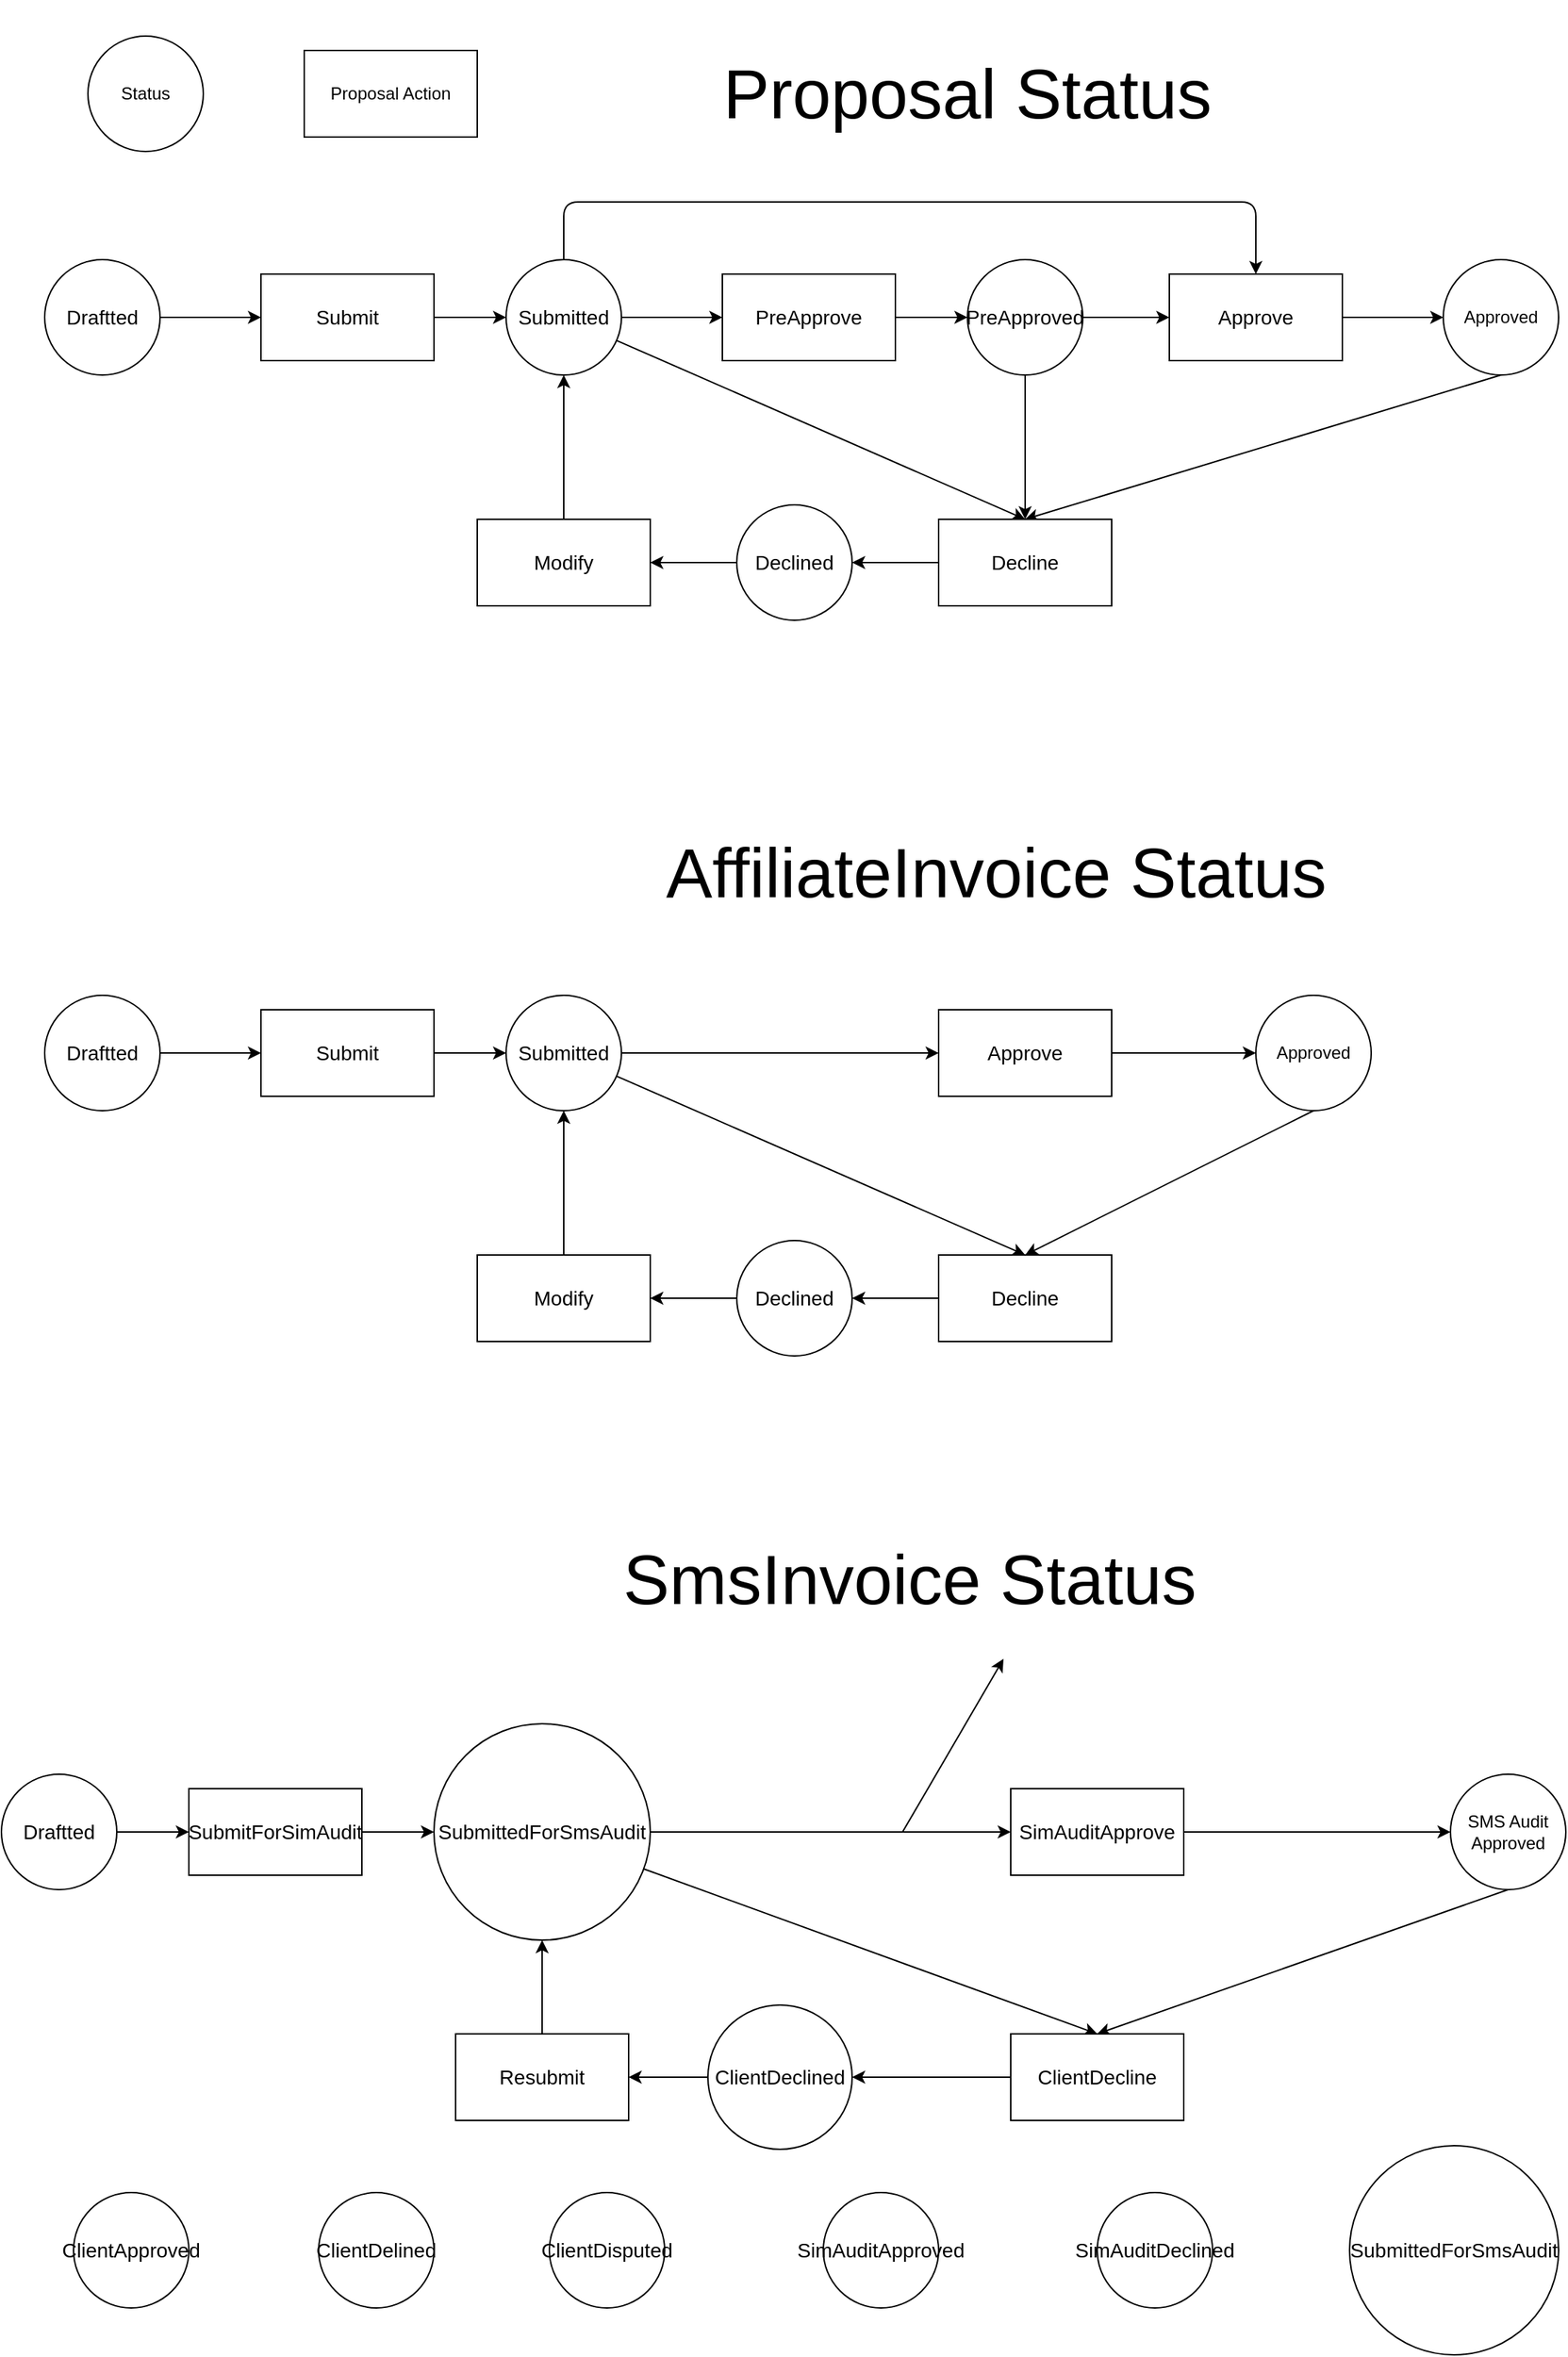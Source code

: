 <mxfile>
    <diagram id="3gBDNnQNLf6MVij4jYHM" name="Page-1">
        <mxGraphModel dx="1374" dy="764" grid="1" gridSize="10" guides="1" tooltips="1" connect="1" arrows="1" fold="1" page="1" pageScale="1" pageWidth="1100" pageHeight="850" math="0" shadow="0">
            <root>
                <mxCell id="0"/>
                <mxCell id="1" parent="0"/>
                <mxCell id="2" value="&lt;font style=&quot;font-size: 48px&quot;&gt;Proposal Status&lt;/font&gt;" style="text;html=1;strokeColor=none;fillColor=none;align=center;verticalAlign=middle;whiteSpace=wrap;rounded=0;" parent="1" vertex="1">
                    <mxGeometry x="470" y="40" width="400" height="130" as="geometry"/>
                </mxCell>
                <mxCell id="3" value="Status" style="ellipse;whiteSpace=wrap;html=1;aspect=fixed;" parent="1" vertex="1">
                    <mxGeometry x="60" y="65" width="80" height="80" as="geometry"/>
                </mxCell>
                <mxCell id="4" value="Proposal Action" style="rounded=0;whiteSpace=wrap;html=1;" parent="1" vertex="1">
                    <mxGeometry x="210" y="75" width="120" height="60" as="geometry"/>
                </mxCell>
                <mxCell id="18" style="edgeStyle=none;html=1;entryX=0;entryY=0.5;entryDx=0;entryDy=0;" parent="1" source="5" target="6" edge="1">
                    <mxGeometry relative="1" as="geometry"/>
                </mxCell>
                <mxCell id="5" value="&lt;font style=&quot;font-size: 14px&quot;&gt;Draftted&lt;/font&gt;" style="ellipse;whiteSpace=wrap;html=1;aspect=fixed;" parent="1" vertex="1">
                    <mxGeometry x="30" y="220" width="80" height="80" as="geometry"/>
                </mxCell>
                <mxCell id="19" style="edgeStyle=none;html=1;entryX=0;entryY=0.5;entryDx=0;entryDy=0;" parent="1" source="6" target="7" edge="1">
                    <mxGeometry relative="1" as="geometry"/>
                </mxCell>
                <mxCell id="6" value="&lt;font style=&quot;font-size: 14px&quot;&gt;Submit&lt;/font&gt;" style="rounded=0;whiteSpace=wrap;html=1;" parent="1" vertex="1">
                    <mxGeometry x="180" y="230" width="120" height="60" as="geometry"/>
                </mxCell>
                <mxCell id="23" style="edgeStyle=none;html=1;entryX=0;entryY=0.5;entryDx=0;entryDy=0;" parent="1" source="7" target="22" edge="1">
                    <mxGeometry relative="1" as="geometry">
                        <Array as="points"/>
                    </mxGeometry>
                </mxCell>
                <mxCell id="30" style="edgeStyle=none;html=1;entryX=0.5;entryY=0;entryDx=0;entryDy=0;" parent="1" source="7" target="28" edge="1">
                    <mxGeometry relative="1" as="geometry"/>
                </mxCell>
                <mxCell id="39" style="edgeStyle=none;html=1;entryX=0.5;entryY=0;entryDx=0;entryDy=0;" parent="1" source="7" target="25" edge="1">
                    <mxGeometry relative="1" as="geometry">
                        <Array as="points">
                            <mxPoint x="390" y="180"/>
                            <mxPoint x="630" y="180"/>
                            <mxPoint x="870" y="180"/>
                        </Array>
                    </mxGeometry>
                </mxCell>
                <mxCell id="7" value="&lt;font style=&quot;font-size: 14px&quot;&gt;Submitted&lt;/font&gt;" style="ellipse;whiteSpace=wrap;html=1;aspect=fixed;" parent="1" vertex="1">
                    <mxGeometry x="350" y="220" width="80" height="80" as="geometry"/>
                </mxCell>
                <mxCell id="10" value="Approved" style="ellipse;whiteSpace=wrap;html=1;aspect=fixed;" parent="1" vertex="1">
                    <mxGeometry x="1000" y="220" width="80" height="80" as="geometry"/>
                </mxCell>
                <mxCell id="38" style="edgeStyle=none;html=1;entryX=1;entryY=0.5;entryDx=0;entryDy=0;" parent="1" source="15" target="36" edge="1">
                    <mxGeometry relative="1" as="geometry"/>
                </mxCell>
                <mxCell id="15" value="&lt;font style=&quot;font-size: 14px&quot;&gt;Declined&lt;/font&gt;" style="ellipse;whiteSpace=wrap;html=1;aspect=fixed;" parent="1" vertex="1">
                    <mxGeometry x="510" y="390" width="80" height="80" as="geometry"/>
                </mxCell>
                <mxCell id="26" style="edgeStyle=none;html=1;entryX=0;entryY=0.5;entryDx=0;entryDy=0;" parent="1" source="17" target="25" edge="1">
                    <mxGeometry relative="1" as="geometry"/>
                </mxCell>
                <mxCell id="32" style="edgeStyle=none;html=1;entryX=0.5;entryY=0;entryDx=0;entryDy=0;" parent="1" source="17" target="28" edge="1">
                    <mxGeometry relative="1" as="geometry"/>
                </mxCell>
                <mxCell id="17" value="&lt;font style=&quot;font-size: 14px&quot;&gt;PreApproved&lt;/font&gt;" style="ellipse;whiteSpace=wrap;html=1;aspect=fixed;" parent="1" vertex="1">
                    <mxGeometry x="670" y="220" width="80" height="80" as="geometry"/>
                </mxCell>
                <mxCell id="24" style="edgeStyle=none;html=1;entryX=0;entryY=0.5;entryDx=0;entryDy=0;" parent="1" source="22" target="17" edge="1">
                    <mxGeometry relative="1" as="geometry">
                        <mxPoint x="690" y="140" as="targetPoint"/>
                    </mxGeometry>
                </mxCell>
                <mxCell id="22" value="&lt;font style=&quot;font-size: 14px&quot;&gt;PreApprove&lt;/font&gt;" style="rounded=0;whiteSpace=wrap;html=1;" parent="1" vertex="1">
                    <mxGeometry x="500" y="230" width="120" height="60" as="geometry"/>
                </mxCell>
                <mxCell id="27" style="edgeStyle=none;html=1;entryX=0;entryY=0.5;entryDx=0;entryDy=0;" parent="1" source="25" target="10" edge="1">
                    <mxGeometry relative="1" as="geometry"/>
                </mxCell>
                <mxCell id="33" style="edgeStyle=none;html=1;entryX=0.5;entryY=0;entryDx=0;entryDy=0;exitX=0.5;exitY=1;exitDx=0;exitDy=0;" parent="1" source="10" target="28" edge="1">
                    <mxGeometry relative="1" as="geometry"/>
                </mxCell>
                <mxCell id="25" value="&lt;font style=&quot;font-size: 14px&quot;&gt;Approve&lt;/font&gt;" style="rounded=0;whiteSpace=wrap;html=1;" parent="1" vertex="1">
                    <mxGeometry x="810" y="230" width="120" height="60" as="geometry"/>
                </mxCell>
                <mxCell id="31" style="edgeStyle=none;html=1;" parent="1" source="28" target="15" edge="1">
                    <mxGeometry relative="1" as="geometry"/>
                </mxCell>
                <mxCell id="28" value="&lt;font style=&quot;font-size: 14px&quot;&gt;Decline&lt;br&gt;&lt;/font&gt;" style="rounded=0;whiteSpace=wrap;html=1;" parent="1" vertex="1">
                    <mxGeometry x="650" y="400" width="120" height="60" as="geometry"/>
                </mxCell>
                <mxCell id="37" style="edgeStyle=none;html=1;entryX=0.5;entryY=1;entryDx=0;entryDy=0;" parent="1" source="36" target="7" edge="1">
                    <mxGeometry relative="1" as="geometry"/>
                </mxCell>
                <mxCell id="36" value="&lt;font style=&quot;font-size: 14px&quot;&gt;Modify&lt;/font&gt;" style="rounded=0;whiteSpace=wrap;html=1;" parent="1" vertex="1">
                    <mxGeometry x="330" y="400" width="120" height="60" as="geometry"/>
                </mxCell>
                <mxCell id="40" style="edgeStyle=none;html=1;entryX=0;entryY=0.5;entryDx=0;entryDy=0;" edge="1" parent="1" source="41" target="43">
                    <mxGeometry relative="1" as="geometry"/>
                </mxCell>
                <mxCell id="41" value="&lt;font style=&quot;font-size: 14px&quot;&gt;Draftted&lt;/font&gt;" style="ellipse;whiteSpace=wrap;html=1;aspect=fixed;" vertex="1" parent="1">
                    <mxGeometry x="30" y="730" width="80" height="80" as="geometry"/>
                </mxCell>
                <mxCell id="42" style="edgeStyle=none;html=1;entryX=0;entryY=0.5;entryDx=0;entryDy=0;" edge="1" parent="1" source="43" target="47">
                    <mxGeometry relative="1" as="geometry"/>
                </mxCell>
                <mxCell id="43" value="&lt;font style=&quot;font-size: 14px&quot;&gt;Submit&lt;/font&gt;" style="rounded=0;whiteSpace=wrap;html=1;" vertex="1" parent="1">
                    <mxGeometry x="180" y="740" width="120" height="60" as="geometry"/>
                </mxCell>
                <mxCell id="44" style="edgeStyle=none;html=1;entryX=0;entryY=0.5;entryDx=0;entryDy=0;" edge="1" parent="1" source="47" target="58">
                    <mxGeometry relative="1" as="geometry">
                        <Array as="points"/>
                        <mxPoint x="500" y="770" as="targetPoint"/>
                    </mxGeometry>
                </mxCell>
                <mxCell id="45" style="edgeStyle=none;html=1;entryX=0.5;entryY=0;entryDx=0;entryDy=0;" edge="1" parent="1" source="47" target="60">
                    <mxGeometry relative="1" as="geometry"/>
                </mxCell>
                <mxCell id="47" value="&lt;font style=&quot;font-size: 14px&quot;&gt;Submitted&lt;/font&gt;" style="ellipse;whiteSpace=wrap;html=1;aspect=fixed;" vertex="1" parent="1">
                    <mxGeometry x="350" y="730" width="80" height="80" as="geometry"/>
                </mxCell>
                <mxCell id="48" value="Approved" style="ellipse;whiteSpace=wrap;html=1;aspect=fixed;" vertex="1" parent="1">
                    <mxGeometry x="870" y="730" width="80" height="80" as="geometry"/>
                </mxCell>
                <mxCell id="49" style="edgeStyle=none;html=1;entryX=1;entryY=0.5;entryDx=0;entryDy=0;" edge="1" parent="1" source="50" target="62">
                    <mxGeometry relative="1" as="geometry"/>
                </mxCell>
                <mxCell id="50" value="&lt;font style=&quot;font-size: 14px&quot;&gt;Declined&lt;/font&gt;" style="ellipse;whiteSpace=wrap;html=1;aspect=fixed;" vertex="1" parent="1">
                    <mxGeometry x="510" y="900" width="80" height="80" as="geometry"/>
                </mxCell>
                <mxCell id="56" style="edgeStyle=none;html=1;entryX=0;entryY=0.5;entryDx=0;entryDy=0;" edge="1" parent="1" source="58" target="48">
                    <mxGeometry relative="1" as="geometry"/>
                </mxCell>
                <mxCell id="57" style="edgeStyle=none;html=1;entryX=0.5;entryY=0;entryDx=0;entryDy=0;exitX=0.5;exitY=1;exitDx=0;exitDy=0;" edge="1" parent="1" source="48" target="60">
                    <mxGeometry relative="1" as="geometry"/>
                </mxCell>
                <mxCell id="58" value="&lt;font style=&quot;font-size: 14px&quot;&gt;Approve&lt;/font&gt;" style="rounded=0;whiteSpace=wrap;html=1;" vertex="1" parent="1">
                    <mxGeometry x="650" y="740" width="120" height="60" as="geometry"/>
                </mxCell>
                <mxCell id="59" style="edgeStyle=none;html=1;" edge="1" parent="1" source="60" target="50">
                    <mxGeometry relative="1" as="geometry"/>
                </mxCell>
                <mxCell id="60" value="&lt;font style=&quot;font-size: 14px&quot;&gt;Decline&lt;br&gt;&lt;/font&gt;" style="rounded=0;whiteSpace=wrap;html=1;" vertex="1" parent="1">
                    <mxGeometry x="650" y="910" width="120" height="60" as="geometry"/>
                </mxCell>
                <mxCell id="61" style="edgeStyle=none;html=1;entryX=0.5;entryY=1;entryDx=0;entryDy=0;" edge="1" parent="1" source="62" target="47">
                    <mxGeometry relative="1" as="geometry"/>
                </mxCell>
                <mxCell id="62" value="&lt;font style=&quot;font-size: 14px&quot;&gt;Modify&lt;/font&gt;" style="rounded=0;whiteSpace=wrap;html=1;" vertex="1" parent="1">
                    <mxGeometry x="330" y="910" width="120" height="60" as="geometry"/>
                </mxCell>
                <mxCell id="63" value="&lt;font style=&quot;font-size: 48px&quot;&gt;AffiliateInvoice Status&lt;/font&gt;" style="text;html=1;strokeColor=none;fillColor=none;align=center;verticalAlign=middle;whiteSpace=wrap;rounded=0;" vertex="1" parent="1">
                    <mxGeometry x="430" y="580" width="520" height="130" as="geometry"/>
                </mxCell>
                <mxCell id="64" style="edgeStyle=none;html=1;entryX=0;entryY=0.5;entryDx=0;entryDy=0;" edge="1" parent="1" source="65" target="67">
                    <mxGeometry relative="1" as="geometry"/>
                </mxCell>
                <mxCell id="65" value="&lt;font style=&quot;font-size: 14px&quot;&gt;Draftted&lt;/font&gt;" style="ellipse;whiteSpace=wrap;html=1;aspect=fixed;" vertex="1" parent="1">
                    <mxGeometry y="1270" width="80" height="80" as="geometry"/>
                </mxCell>
                <mxCell id="66" style="edgeStyle=none;html=1;entryX=0;entryY=0.5;entryDx=0;entryDy=0;" edge="1" parent="1" source="67" target="71">
                    <mxGeometry relative="1" as="geometry"/>
                </mxCell>
                <mxCell id="67" value="&lt;font style=&quot;font-size: 14px&quot;&gt;SubmitForSimAudit&lt;/font&gt;" style="rounded=0;whiteSpace=wrap;html=1;" vertex="1" parent="1">
                    <mxGeometry x="130" y="1280" width="120" height="60" as="geometry"/>
                </mxCell>
                <mxCell id="68" style="edgeStyle=none;html=1;entryX=0;entryY=0.5;entryDx=0;entryDy=0;" edge="1" parent="1" source="71" target="82">
                    <mxGeometry relative="1" as="geometry">
                        <Array as="points"/>
                        <mxPoint x="505" y="1310" as="targetPoint"/>
                    </mxGeometry>
                </mxCell>
                <mxCell id="69" style="edgeStyle=none;html=1;entryX=0.5;entryY=0;entryDx=0;entryDy=0;" edge="1" parent="1" source="71" target="84">
                    <mxGeometry relative="1" as="geometry"/>
                </mxCell>
                <mxCell id="71" value="&lt;span style=&quot;font-size: 14px&quot;&gt;SubmittedForSmsAudit&lt;/span&gt;" style="ellipse;whiteSpace=wrap;html=1;aspect=fixed;" vertex="1" parent="1">
                    <mxGeometry x="300" y="1235" width="150" height="150" as="geometry"/>
                </mxCell>
                <mxCell id="72" value="SMS Audit Approved" style="ellipse;whiteSpace=wrap;html=1;aspect=fixed;" vertex="1" parent="1">
                    <mxGeometry x="1005" y="1270" width="80" height="80" as="geometry"/>
                </mxCell>
                <mxCell id="73" style="edgeStyle=none;html=1;entryX=1;entryY=0.5;entryDx=0;entryDy=0;" edge="1" parent="1" source="74" target="86">
                    <mxGeometry relative="1" as="geometry"/>
                </mxCell>
                <mxCell id="74" value="&lt;font style=&quot;font-size: 14px&quot;&gt;ClientDeclined&lt;/font&gt;" style="ellipse;whiteSpace=wrap;html=1;aspect=fixed;" vertex="1" parent="1">
                    <mxGeometry x="490" y="1430" width="100" height="100" as="geometry"/>
                </mxCell>
                <mxCell id="78" style="edgeStyle=none;html=1;entryX=0;entryY=0.5;entryDx=0;entryDy=0;" edge="1" parent="1" target="77">
                    <mxGeometry relative="1" as="geometry">
                        <mxPoint x="695" y="1190" as="targetPoint"/>
                        <mxPoint x="625" y="1310" as="sourcePoint"/>
                    </mxGeometry>
                </mxCell>
                <mxCell id="80" style="edgeStyle=none;html=1;entryX=0;entryY=0.5;entryDx=0;entryDy=0;" edge="1" parent="1" source="82" target="72">
                    <mxGeometry relative="1" as="geometry"/>
                </mxCell>
                <mxCell id="81" style="edgeStyle=none;html=1;entryX=0.5;entryY=0;entryDx=0;entryDy=0;exitX=0.5;exitY=1;exitDx=0;exitDy=0;" edge="1" parent="1" source="72" target="84">
                    <mxGeometry relative="1" as="geometry"/>
                </mxCell>
                <mxCell id="82" value="&lt;font style=&quot;font-size: 14px&quot;&gt;SimAuditApprove&lt;/font&gt;" style="rounded=0;whiteSpace=wrap;html=1;" vertex="1" parent="1">
                    <mxGeometry x="700" y="1280" width="120" height="60" as="geometry"/>
                </mxCell>
                <mxCell id="83" style="edgeStyle=none;html=1;" edge="1" parent="1" source="84" target="74">
                    <mxGeometry relative="1" as="geometry"/>
                </mxCell>
                <mxCell id="84" value="&lt;font style=&quot;font-size: 14px&quot;&gt;ClientDecline&lt;br&gt;&lt;/font&gt;" style="rounded=0;whiteSpace=wrap;html=1;" vertex="1" parent="1">
                    <mxGeometry x="700" y="1450" width="120" height="60" as="geometry"/>
                </mxCell>
                <mxCell id="85" style="edgeStyle=none;html=1;entryX=0.5;entryY=1;entryDx=0;entryDy=0;" edge="1" parent="1" source="86" target="71">
                    <mxGeometry relative="1" as="geometry"/>
                </mxCell>
                <mxCell id="86" value="&lt;font style=&quot;font-size: 14px&quot;&gt;Resubmit&lt;br&gt;&lt;/font&gt;" style="rounded=0;whiteSpace=wrap;html=1;" vertex="1" parent="1">
                    <mxGeometry x="315" y="1450" width="120" height="60" as="geometry"/>
                </mxCell>
                <mxCell id="87" value="&lt;font style=&quot;font-size: 48px&quot;&gt;SmsInvoice Status&lt;/font&gt;" style="text;html=1;strokeColor=none;fillColor=none;align=center;verticalAlign=middle;whiteSpace=wrap;rounded=0;" vertex="1" parent="1">
                    <mxGeometry x="430" y="1070" width="400" height="130" as="geometry"/>
                </mxCell>
                <mxCell id="88" value="&lt;font style=&quot;font-size: 14px&quot;&gt;SimAuditDeclined&lt;/font&gt;" style="ellipse;whiteSpace=wrap;html=1;aspect=fixed;" vertex="1" parent="1">
                    <mxGeometry x="760" y="1560" width="80" height="80" as="geometry"/>
                </mxCell>
                <mxCell id="89" value="&lt;span style=&quot;font-size: 14px&quot;&gt;SimAuditApproved&lt;br&gt;&lt;/span&gt;" style="ellipse;whiteSpace=wrap;html=1;aspect=fixed;" vertex="1" parent="1">
                    <mxGeometry x="570" y="1560" width="80" height="80" as="geometry"/>
                </mxCell>
                <mxCell id="90" value="&lt;font style=&quot;font-size: 14px&quot;&gt;ClientDisputed&lt;/font&gt;" style="ellipse;whiteSpace=wrap;html=1;aspect=fixed;" vertex="1" parent="1">
                    <mxGeometry x="380" y="1560" width="80" height="80" as="geometry"/>
                </mxCell>
                <mxCell id="91" value="&lt;font style=&quot;font-size: 14px&quot;&gt;ClientDelined&lt;/font&gt;" style="ellipse;whiteSpace=wrap;html=1;aspect=fixed;" vertex="1" parent="1">
                    <mxGeometry x="220" y="1560" width="80" height="80" as="geometry"/>
                </mxCell>
                <mxCell id="92" value="&lt;font style=&quot;font-size: 14px&quot;&gt;ClientApproved&lt;br&gt;&lt;/font&gt;" style="ellipse;whiteSpace=wrap;html=1;aspect=fixed;" vertex="1" parent="1">
                    <mxGeometry x="50" y="1560" width="80" height="80" as="geometry"/>
                </mxCell>
                <mxCell id="93" value="&lt;span style=&quot;font-size: 14px&quot;&gt;SubmittedForSmsAudit&lt;/span&gt;" style="ellipse;whiteSpace=wrap;html=1;aspect=fixed;" vertex="1" parent="1">
                    <mxGeometry x="935" y="1527.5" width="145" height="145" as="geometry"/>
                </mxCell>
            </root>
        </mxGraphModel>
    </diagram>
</mxfile>